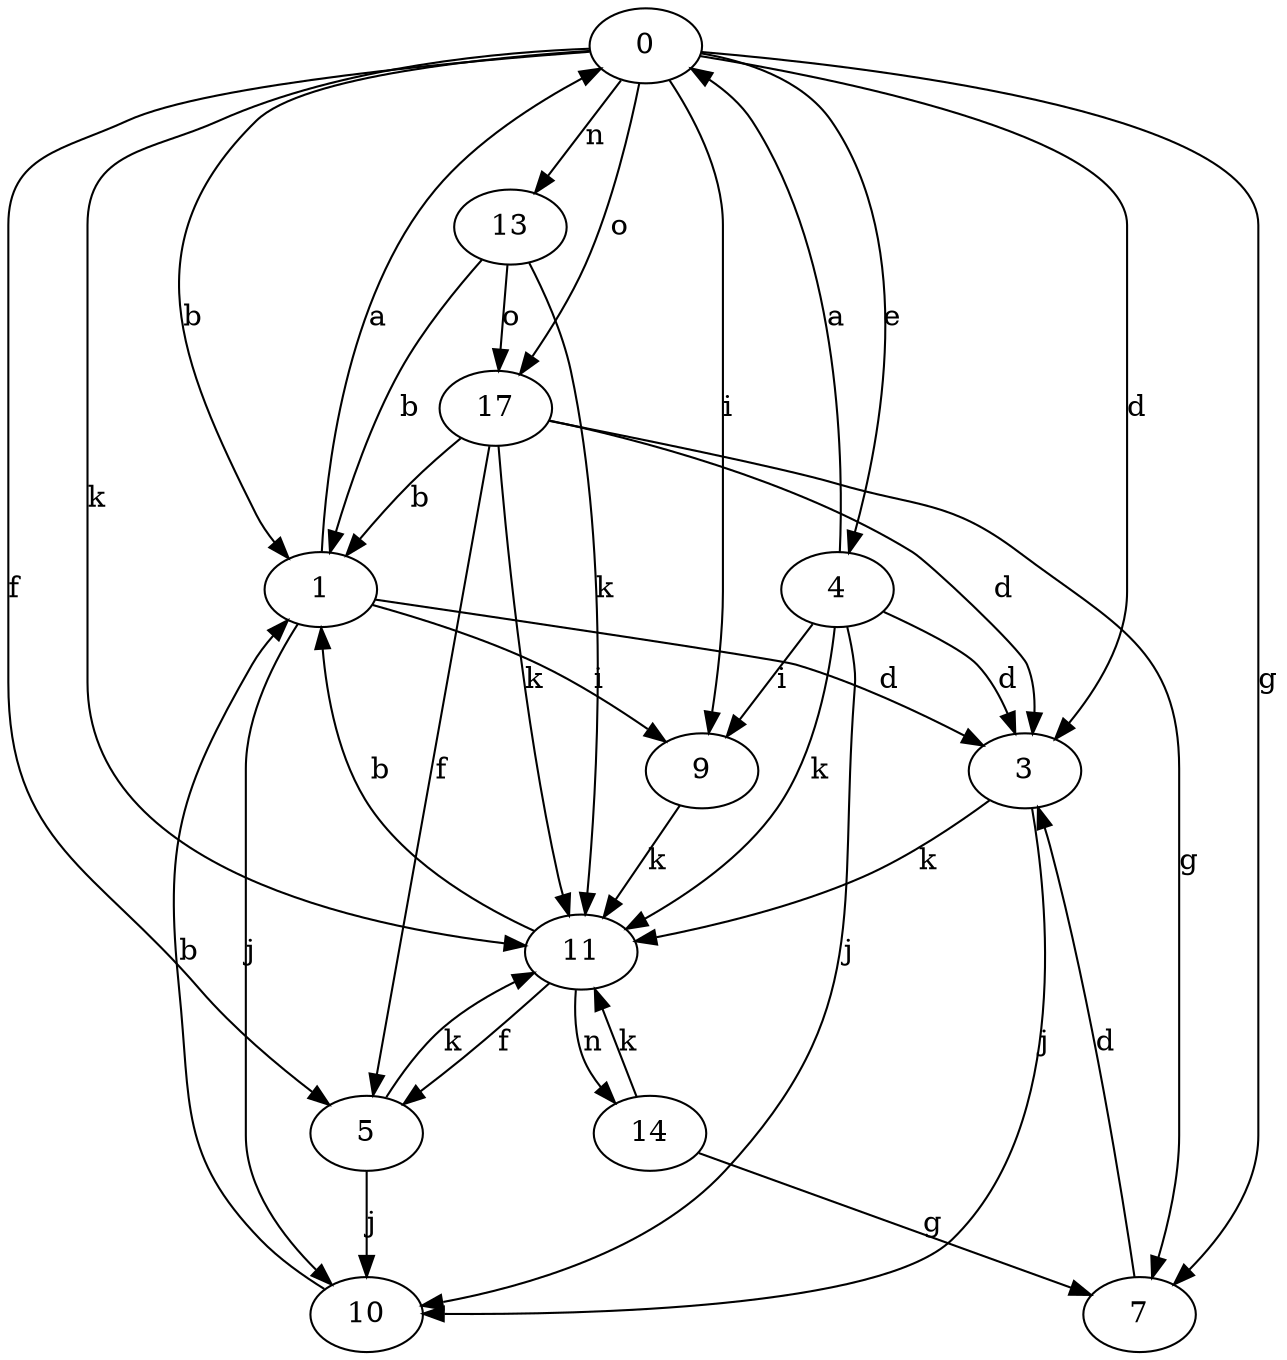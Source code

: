 strict digraph  {
0;
1;
3;
4;
5;
7;
9;
10;
11;
13;
14;
17;
0 -> 1  [label=b];
0 -> 3  [label=d];
0 -> 4  [label=e];
0 -> 5  [label=f];
0 -> 7  [label=g];
0 -> 9  [label=i];
0 -> 11  [label=k];
0 -> 13  [label=n];
0 -> 17  [label=o];
1 -> 0  [label=a];
1 -> 3  [label=d];
1 -> 9  [label=i];
1 -> 10  [label=j];
3 -> 10  [label=j];
3 -> 11  [label=k];
4 -> 0  [label=a];
4 -> 3  [label=d];
4 -> 9  [label=i];
4 -> 10  [label=j];
4 -> 11  [label=k];
5 -> 10  [label=j];
5 -> 11  [label=k];
7 -> 3  [label=d];
9 -> 11  [label=k];
10 -> 1  [label=b];
11 -> 1  [label=b];
11 -> 5  [label=f];
11 -> 14  [label=n];
13 -> 1  [label=b];
13 -> 11  [label=k];
13 -> 17  [label=o];
14 -> 7  [label=g];
14 -> 11  [label=k];
17 -> 1  [label=b];
17 -> 3  [label=d];
17 -> 5  [label=f];
17 -> 7  [label=g];
17 -> 11  [label=k];
}
